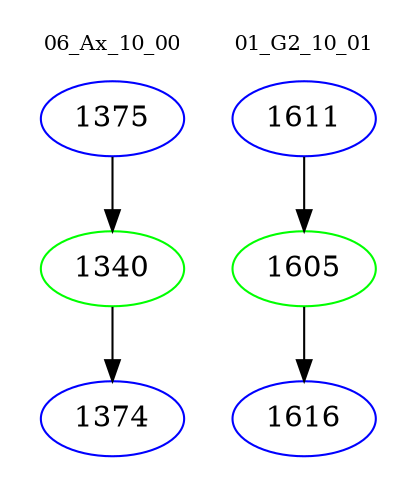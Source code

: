 digraph{
subgraph cluster_0 {
color = white
label = "06_Ax_10_00";
fontsize=10;
T0_1375 [label="1375", color="blue"]
T0_1375 -> T0_1340 [color="black"]
T0_1340 [label="1340", color="green"]
T0_1340 -> T0_1374 [color="black"]
T0_1374 [label="1374", color="blue"]
}
subgraph cluster_1 {
color = white
label = "01_G2_10_01";
fontsize=10;
T1_1611 [label="1611", color="blue"]
T1_1611 -> T1_1605 [color="black"]
T1_1605 [label="1605", color="green"]
T1_1605 -> T1_1616 [color="black"]
T1_1616 [label="1616", color="blue"]
}
}
